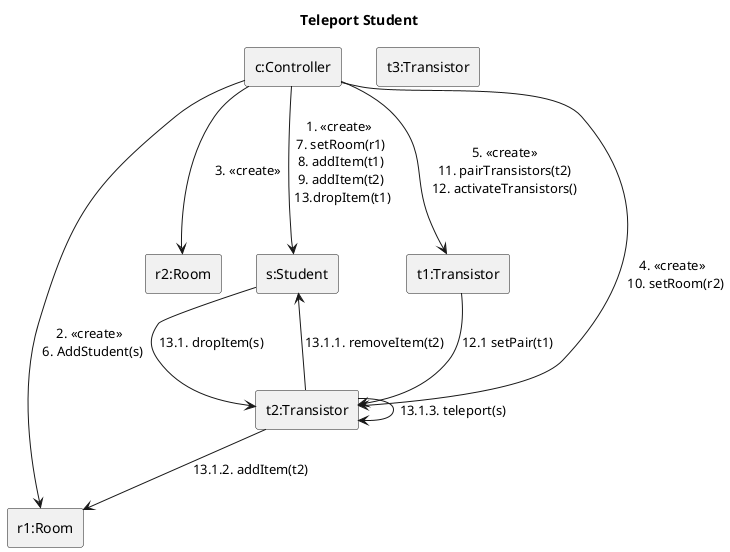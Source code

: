 @startuml ser
title  Teleport Student

skinparam linestyle ortho
rectangle "c:Controller" as c
rectangle "r1:Room" as r1
rectangle "r2:Room" as r2
rectangle "s:Student" as s

rectangle "t1:Transistor" as t1
rectangle "t2:Transistor" as t2
rectangle "t3:Transistor" as t3
c --> s: 1. <<create>> \n 7. setRoom(r1) \n 8. addItem(t1) \n 9. addItem(t2) \n 13.dropItem(t1)\n
s --> t2: 13.1. dropItem(s)
t2 --> s: 13.1.1. removeItem(t2)
t2 --> r1: 13.1.2. addItem(t2)
t2 --> t2: 13.1.3. teleport(s)
c --> r1: 2. <<create>> \n 6. AddStudent(s)  
c --> r2: 3. <<create>>
c --> t1: 5. <<create>>\n11. pairTransistors(t2)\n12. activateTransistors()
c --> t2: 4. <<create>> \n 10. setRoom(r2)




t1 --> t2: 12.1 setPair(t1)



@enduml